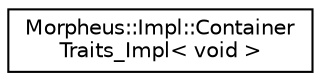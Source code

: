 digraph "Graphical Class Hierarchy"
{
 // LATEX_PDF_SIZE
  edge [fontname="Helvetica",fontsize="10",labelfontname="Helvetica",labelfontsize="10"];
  node [fontname="Helvetica",fontsize="10",shape=record];
  rankdir="LR";
  Node0 [label="Morpheus::Impl::Container\lTraits_Impl\< void \>",height=0.2,width=0.4,color="black", fillcolor="white", style="filled",URL="$structMorpheus_1_1Impl_1_1ContainerTraits__Impl_3_01void_01_4.html",tooltip=" "];
}

